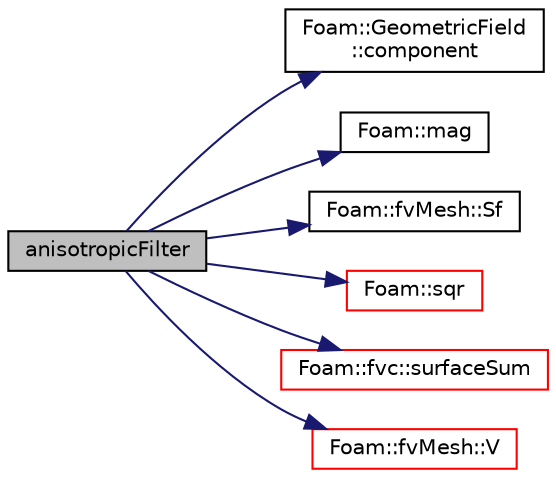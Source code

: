 digraph "anisotropicFilter"
{
  bgcolor="transparent";
  edge [fontname="Helvetica",fontsize="10",labelfontname="Helvetica",labelfontsize="10"];
  node [fontname="Helvetica",fontsize="10",shape=record];
  rankdir="LR";
  Node0 [label="anisotropicFilter",height=0.2,width=0.4,color="black", fillcolor="grey75", style="filled", fontcolor="black"];
  Node0 -> Node1 [color="midnightblue",fontsize="10",style="solid",fontname="Helvetica"];
  Node1 [label="Foam::GeometricField\l::component",height=0.2,width=0.4,color="black",URL="$a23249.html#ab1ef8613f4a1aa4376b197a65941c5c0",tooltip="Return a component of the field. "];
  Node0 -> Node2 [color="midnightblue",fontsize="10",style="solid",fontname="Helvetica"];
  Node2 [label="Foam::mag",height=0.2,width=0.4,color="black",URL="$a21851.html#a929da2a3fdcf3dacbbe0487d3a330dae"];
  Node0 -> Node3 [color="midnightblue",fontsize="10",style="solid",fontname="Helvetica"];
  Node3 [label="Foam::fvMesh::Sf",height=0.2,width=0.4,color="black",URL="$a23593.html#a9dd61db5922c82527289434350fa0f17",tooltip="Return cell face area vectors. "];
  Node0 -> Node4 [color="midnightblue",fontsize="10",style="solid",fontname="Helvetica"];
  Node4 [label="Foam::sqr",height=0.2,width=0.4,color="red",URL="$a21851.html#a277dc11c581d53826ab5090b08f3b17b"];
  Node0 -> Node8 [color="midnightblue",fontsize="10",style="solid",fontname="Helvetica"];
  Node8 [label="Foam::fvc::surfaceSum",height=0.2,width=0.4,color="red",URL="$a21861.html#aa0a1e3c4ec02aa6a37f517c4d5270046"];
  Node0 -> Node19 [color="midnightblue",fontsize="10",style="solid",fontname="Helvetica"];
  Node19 [label="Foam::fvMesh::V",height=0.2,width=0.4,color="red",URL="$a23593.html#a13990535f2b5c121ee3f2dcd8c5c8b58",tooltip="Return cell volumes. "];
}
